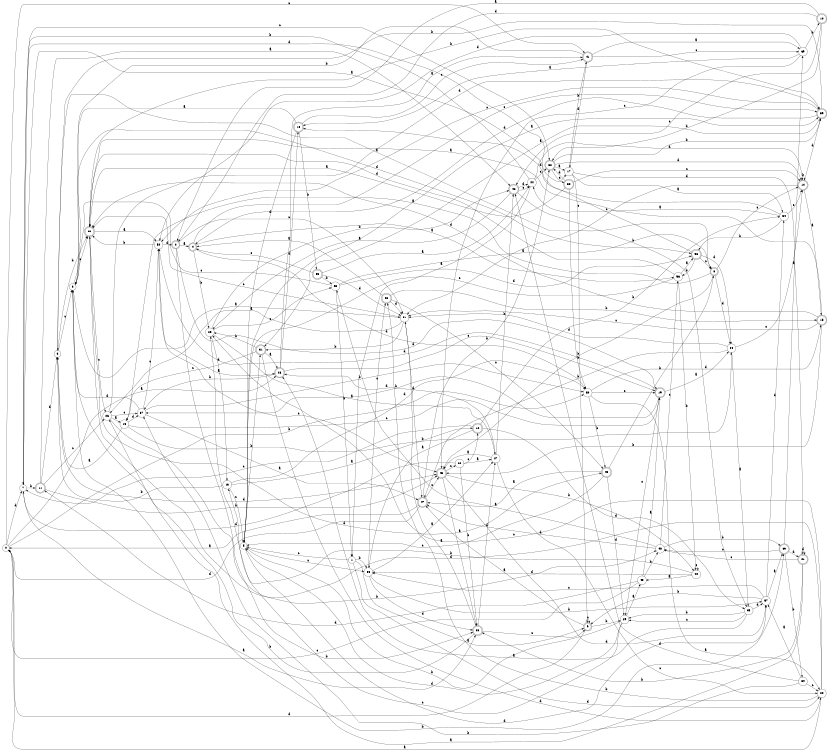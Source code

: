 digraph n48_6 {
__start0 [label="" shape="none"];

rankdir=LR;
size="8,5";

s0 [style="filled", color="black", fillcolor="white" shape="circle", label="0"];
s1 [style="filled", color="black", fillcolor="white" shape="circle", label="1"];
s2 [style="rounded,filled", color="black", fillcolor="white" shape="doublecircle", label="2"];
s3 [style="filled", color="black", fillcolor="white" shape="circle", label="3"];
s4 [style="rounded,filled", color="black", fillcolor="white" shape="doublecircle", label="4"];
s5 [style="filled", color="black", fillcolor="white" shape="circle", label="5"];
s6 [style="filled", color="black", fillcolor="white" shape="circle", label="6"];
s7 [style="filled", color="black", fillcolor="white" shape="circle", label="7"];
s8 [style="rounded,filled", color="black", fillcolor="white" shape="doublecircle", label="8"];
s9 [style="rounded,filled", color="black", fillcolor="white" shape="doublecircle", label="9"];
s10 [style="rounded,filled", color="black", fillcolor="white" shape="doublecircle", label="10"];
s11 [style="rounded,filled", color="black", fillcolor="white" shape="doublecircle", label="11"];
s12 [style="rounded,filled", color="black", fillcolor="white" shape="doublecircle", label="12"];
s13 [style="filled", color="black", fillcolor="white" shape="circle", label="13"];
s14 [style="rounded,filled", color="black", fillcolor="white" shape="doublecircle", label="14"];
s15 [style="rounded,filled", color="black", fillcolor="white" shape="doublecircle", label="15"];
s16 [style="filled", color="black", fillcolor="white" shape="circle", label="16"];
s17 [style="filled", color="black", fillcolor="white" shape="circle", label="17"];
s18 [style="rounded,filled", color="black", fillcolor="white" shape="doublecircle", label="18"];
s19 [style="rounded,filled", color="black", fillcolor="white" shape="doublecircle", label="19"];
s20 [style="filled", color="black", fillcolor="white" shape="circle", label="20"];
s21 [style="rounded,filled", color="black", fillcolor="white" shape="doublecircle", label="21"];
s22 [style="filled", color="black", fillcolor="white" shape="circle", label="22"];
s23 [style="rounded,filled", color="black", fillcolor="white" shape="doublecircle", label="23"];
s24 [style="filled", color="black", fillcolor="white" shape="circle", label="24"];
s25 [style="filled", color="black", fillcolor="white" shape="circle", label="25"];
s26 [style="filled", color="black", fillcolor="white" shape="circle", label="26"];
s27 [style="filled", color="black", fillcolor="white" shape="circle", label="27"];
s28 [style="rounded,filled", color="black", fillcolor="white" shape="doublecircle", label="28"];
s29 [style="filled", color="black", fillcolor="white" shape="circle", label="29"];
s30 [style="rounded,filled", color="black", fillcolor="white" shape="doublecircle", label="30"];
s31 [style="rounded,filled", color="black", fillcolor="white" shape="doublecircle", label="31"];
s32 [style="rounded,filled", color="black", fillcolor="white" shape="doublecircle", label="32"];
s33 [style="rounded,filled", color="black", fillcolor="white" shape="doublecircle", label="33"];
s34 [style="filled", color="black", fillcolor="white" shape="circle", label="34"];
s35 [style="filled", color="black", fillcolor="white" shape="circle", label="35"];
s36 [style="filled", color="black", fillcolor="white" shape="circle", label="36"];
s37 [style="filled", color="black", fillcolor="white" shape="circle", label="37"];
s38 [style="rounded,filled", color="black", fillcolor="white" shape="doublecircle", label="38"];
s39 [style="filled", color="black", fillcolor="white" shape="circle", label="39"];
s40 [style="filled", color="black", fillcolor="white" shape="circle", label="40"];
s41 [style="rounded,filled", color="black", fillcolor="white" shape="doublecircle", label="41"];
s42 [style="rounded,filled", color="black", fillcolor="white" shape="doublecircle", label="42"];
s43 [style="rounded,filled", color="black", fillcolor="white" shape="doublecircle", label="43"];
s44 [style="filled", color="black", fillcolor="white" shape="circle", label="44"];
s45 [style="filled", color="black", fillcolor="white" shape="circle", label="45"];
s46 [style="rounded,filled", color="black", fillcolor="white" shape="doublecircle", label="46"];
s47 [style="rounded,filled", color="black", fillcolor="white" shape="doublecircle", label="47"];
s48 [style="filled", color="black", fillcolor="white" shape="circle", label="48"];
s49 [style="rounded,filled", color="black", fillcolor="white" shape="doublecircle", label="49"];
s50 [style="filled", color="black", fillcolor="white" shape="circle", label="50"];
s51 [style="filled", color="black", fillcolor="white" shape="circle", label="51"];
s52 [style="filled", color="black", fillcolor="white" shape="circle", label="52"];
s53 [style="rounded,filled", color="black", fillcolor="white" shape="doublecircle", label="53"];
s54 [style="filled", color="black", fillcolor="white" shape="circle", label="54"];
s55 [style="rounded,filled", color="black", fillcolor="white" shape="doublecircle", label="55"];
s56 [style="filled", color="black", fillcolor="white" shape="circle", label="56"];
s57 [style="filled", color="black", fillcolor="white" shape="circle", label="57"];
s58 [style="filled", color="black", fillcolor="white" shape="circle", label="58"];
s59 [style="rounded,filled", color="black", fillcolor="white" shape="doublecircle", label="59"];
s0 -> s28 [label="a"];
s0 -> s50 [label="b"];
s0 -> s41 [label="c"];
s0 -> s7 [label="d"];
s1 -> s9 [label="a"];
s1 -> s36 [label="b"];
s1 -> s5 [label="c"];
s1 -> s20 [label="d"];
s2 -> s4 [label="a"];
s2 -> s33 [label="b"];
s2 -> s51 [label="c"];
s2 -> s19 [label="d"];
s3 -> s51 [label="a"];
s3 -> s49 [label="b"];
s3 -> s30 [label="c"];
s3 -> s53 [label="d"];
s4 -> s56 [label="a"];
s4 -> s25 [label="b"];
s4 -> s59 [label="c"];
s4 -> s50 [label="d"];
s5 -> s59 [label="a"];
s5 -> s31 [label="b"];
s5 -> s36 [label="c"];
s5 -> s57 [label="d"];
s6 -> s8 [label="a"];
s6 -> s30 [label="b"];
s6 -> s3 [label="c"];
s6 -> s46 [label="d"];
s7 -> s33 [label="a"];
s7 -> s11 [label="b"];
s7 -> s32 [label="c"];
s7 -> s17 [label="d"];
s8 -> s16 [label="a"];
s8 -> s46 [label="b"];
s8 -> s14 [label="c"];
s8 -> s24 [label="d"];
s9 -> s47 [label="a"];
s9 -> s29 [label="b"];
s9 -> s9 [label="c"];
s9 -> s0 [label="d"];
s10 -> s2 [label="a"];
s10 -> s32 [label="b"];
s10 -> s42 [label="c"];
s10 -> s2 [label="d"];
s11 -> s42 [label="a"];
s11 -> s46 [label="b"];
s11 -> s26 [label="c"];
s11 -> s6 [label="d"];
s12 -> s36 [label="a"];
s12 -> s54 [label="b"];
s12 -> s7 [label="c"];
s12 -> s35 [label="d"];
s13 -> s12 [label="a"];
s13 -> s6 [label="b"];
s13 -> s5 [label="c"];
s13 -> s50 [label="d"];
s14 -> s15 [label="a"];
s14 -> s14 [label="b"];
s14 -> s51 [label="c"];
s14 -> s59 [label="d"];
s15 -> s30 [label="a"];
s15 -> s46 [label="b"];
s15 -> s51 [label="c"];
s15 -> s30 [label="d"];
s16 -> s6 [label="a"];
s16 -> s24 [label="b"];
s16 -> s19 [label="c"];
s16 -> s37 [label="d"];
s17 -> s54 [label="a"];
s17 -> s41 [label="b"];
s17 -> s9 [label="c"];
s17 -> s21 [label="d"];
s18 -> s3 [label="a"];
s18 -> s55 [label="b"];
s18 -> s41 [label="c"];
s18 -> s5 [label="d"];
s19 -> s24 [label="a"];
s19 -> s37 [label="b"];
s19 -> s29 [label="c"];
s19 -> s52 [label="d"];
s20 -> s0 [label="a"];
s20 -> s23 [label="b"];
s20 -> s25 [label="c"];
s20 -> s30 [label="d"];
s21 -> s26 [label="a"];
s21 -> s33 [label="b"];
s21 -> s48 [label="c"];
s21 -> s21 [label="d"];
s22 -> s27 [label="a"];
s22 -> s33 [label="b"];
s22 -> s12 [label="c"];
s22 -> s7 [label="d"];
s23 -> s4 [label="a"];
s23 -> s15 [label="b"];
s23 -> s43 [label="c"];
s23 -> s51 [label="d"];
s24 -> s35 [label="a"];
s24 -> s47 [label="b"];
s24 -> s14 [label="c"];
s24 -> s51 [label="d"];
s25 -> s27 [label="a"];
s25 -> s42 [label="b"];
s25 -> s58 [label="c"];
s25 -> s13 [label="d"];
s26 -> s16 [label="a"];
s26 -> s48 [label="b"];
s26 -> s37 [label="c"];
s26 -> s59 [label="d"];
s27 -> s46 [label="a"];
s27 -> s42 [label="b"];
s27 -> s20 [label="c"];
s27 -> s28 [label="d"];
s28 -> s41 [label="a"];
s28 -> s37 [label="b"];
s28 -> s19 [label="c"];
s28 -> s18 [label="d"];
s29 -> s45 [label="a"];
s29 -> s5 [label="b"];
s29 -> s13 [label="c"];
s29 -> s5 [label="d"];
s30 -> s52 [label="a"];
s30 -> s59 [label="b"];
s30 -> s26 [label="c"];
s30 -> s43 [label="d"];
s31 -> s28 [label="a"];
s31 -> s25 [label="b"];
s31 -> s16 [label="c"];
s31 -> s20 [label="d"];
s32 -> s17 [label="a"];
s32 -> s59 [label="b"];
s32 -> s38 [label="c"];
s32 -> s14 [label="d"];
s33 -> s51 [label="a"];
s33 -> s3 [label="b"];
s33 -> s9 [label="c"];
s33 -> s27 [label="d"];
s34 -> s57 [label="a"];
s34 -> s37 [label="b"];
s34 -> s20 [label="c"];
s34 -> s42 [label="d"];
s35 -> s28 [label="a"];
s35 -> s29 [label="b"];
s35 -> s29 [label="c"];
s35 -> s57 [label="d"];
s36 -> s27 [label="a"];
s36 -> s57 [label="b"];
s36 -> s23 [label="c"];
s36 -> s33 [label="d"];
s37 -> s47 [label="a"];
s37 -> s50 [label="b"];
s37 -> s52 [label="c"];
s37 -> s3 [label="d"];
s38 -> s30 [label="a"];
s38 -> s50 [label="b"];
s38 -> s14 [label="c"];
s38 -> s32 [label="d"];
s39 -> s18 [label="a"];
s39 -> s10 [label="b"];
s39 -> s46 [label="c"];
s39 -> s52 [label="d"];
s40 -> s45 [label="a"];
s40 -> s25 [label="b"];
s40 -> s40 [label="c"];
s40 -> s36 [label="d"];
s41 -> s39 [label="a"];
s41 -> s3 [label="b"];
s41 -> s39 [label="c"];
s41 -> s17 [label="d"];
s42 -> s25 [label="a"];
s42 -> s35 [label="b"];
s42 -> s44 [label="c"];
s42 -> s44 [label="d"];
s43 -> s47 [label="a"];
s43 -> s8 [label="b"];
s43 -> s5 [label="c"];
s43 -> s29 [label="d"];
s44 -> s1 [label="a"];
s44 -> s7 [label="b"];
s44 -> s32 [label="c"];
s44 -> s14 [label="d"];
s45 -> s19 [label="a"];
s45 -> s48 [label="b"];
s45 -> s0 [label="c"];
s45 -> s11 [label="d"];
s46 -> s33 [label="a"];
s46 -> s40 [label="b"];
s46 -> s22 [label="c"];
s46 -> s57 [label="d"];
s47 -> s0 [label="a"];
s47 -> s32 [label="b"];
s47 -> s46 [label="c"];
s47 -> s0 [label="d"];
s48 -> s58 [label="a"];
s48 -> s49 [label="b"];
s48 -> s56 [label="c"];
s48 -> s47 [label="d"];
s49 -> s39 [label="a"];
s49 -> s34 [label="b"];
s49 -> s48 [label="c"];
s49 -> s21 [label="d"];
s50 -> s20 [label="a"];
s50 -> s43 [label="b"];
s50 -> s19 [label="c"];
s50 -> s15 [label="d"];
s51 -> s26 [label="a"];
s51 -> s31 [label="b"];
s51 -> s30 [label="c"];
s51 -> s47 [label="d"];
s52 -> s28 [label="a"];
s52 -> s30 [label="b"];
s52 -> s46 [label="c"];
s52 -> s2 [label="d"];
s53 -> s7 [label="a"];
s53 -> s56 [label="b"];
s53 -> s8 [label="c"];
s53 -> s24 [label="d"];
s54 -> s44 [label="a"];
s54 -> s53 [label="b"];
s54 -> s14 [label="c"];
s54 -> s18 [label="d"];
s55 -> s44 [label="a"];
s55 -> s58 [label="b"];
s55 -> s4 [label="c"];
s55 -> s51 [label="d"];
s56 -> s53 [label="a"];
s56 -> s40 [label="b"];
s56 -> s5 [label="c"];
s56 -> s30 [label="d"];
s57 -> s49 [label="a"];
s57 -> s9 [label="b"];
s57 -> s36 [label="c"];
s57 -> s54 [label="d"];
s58 -> s8 [label="a"];
s58 -> s1 [label="b"];
s58 -> s3 [label="c"];
s58 -> s53 [label="d"];
s59 -> s31 [label="a"];
s59 -> s6 [label="b"];
s59 -> s52 [label="c"];
s59 -> s4 [label="d"];

}